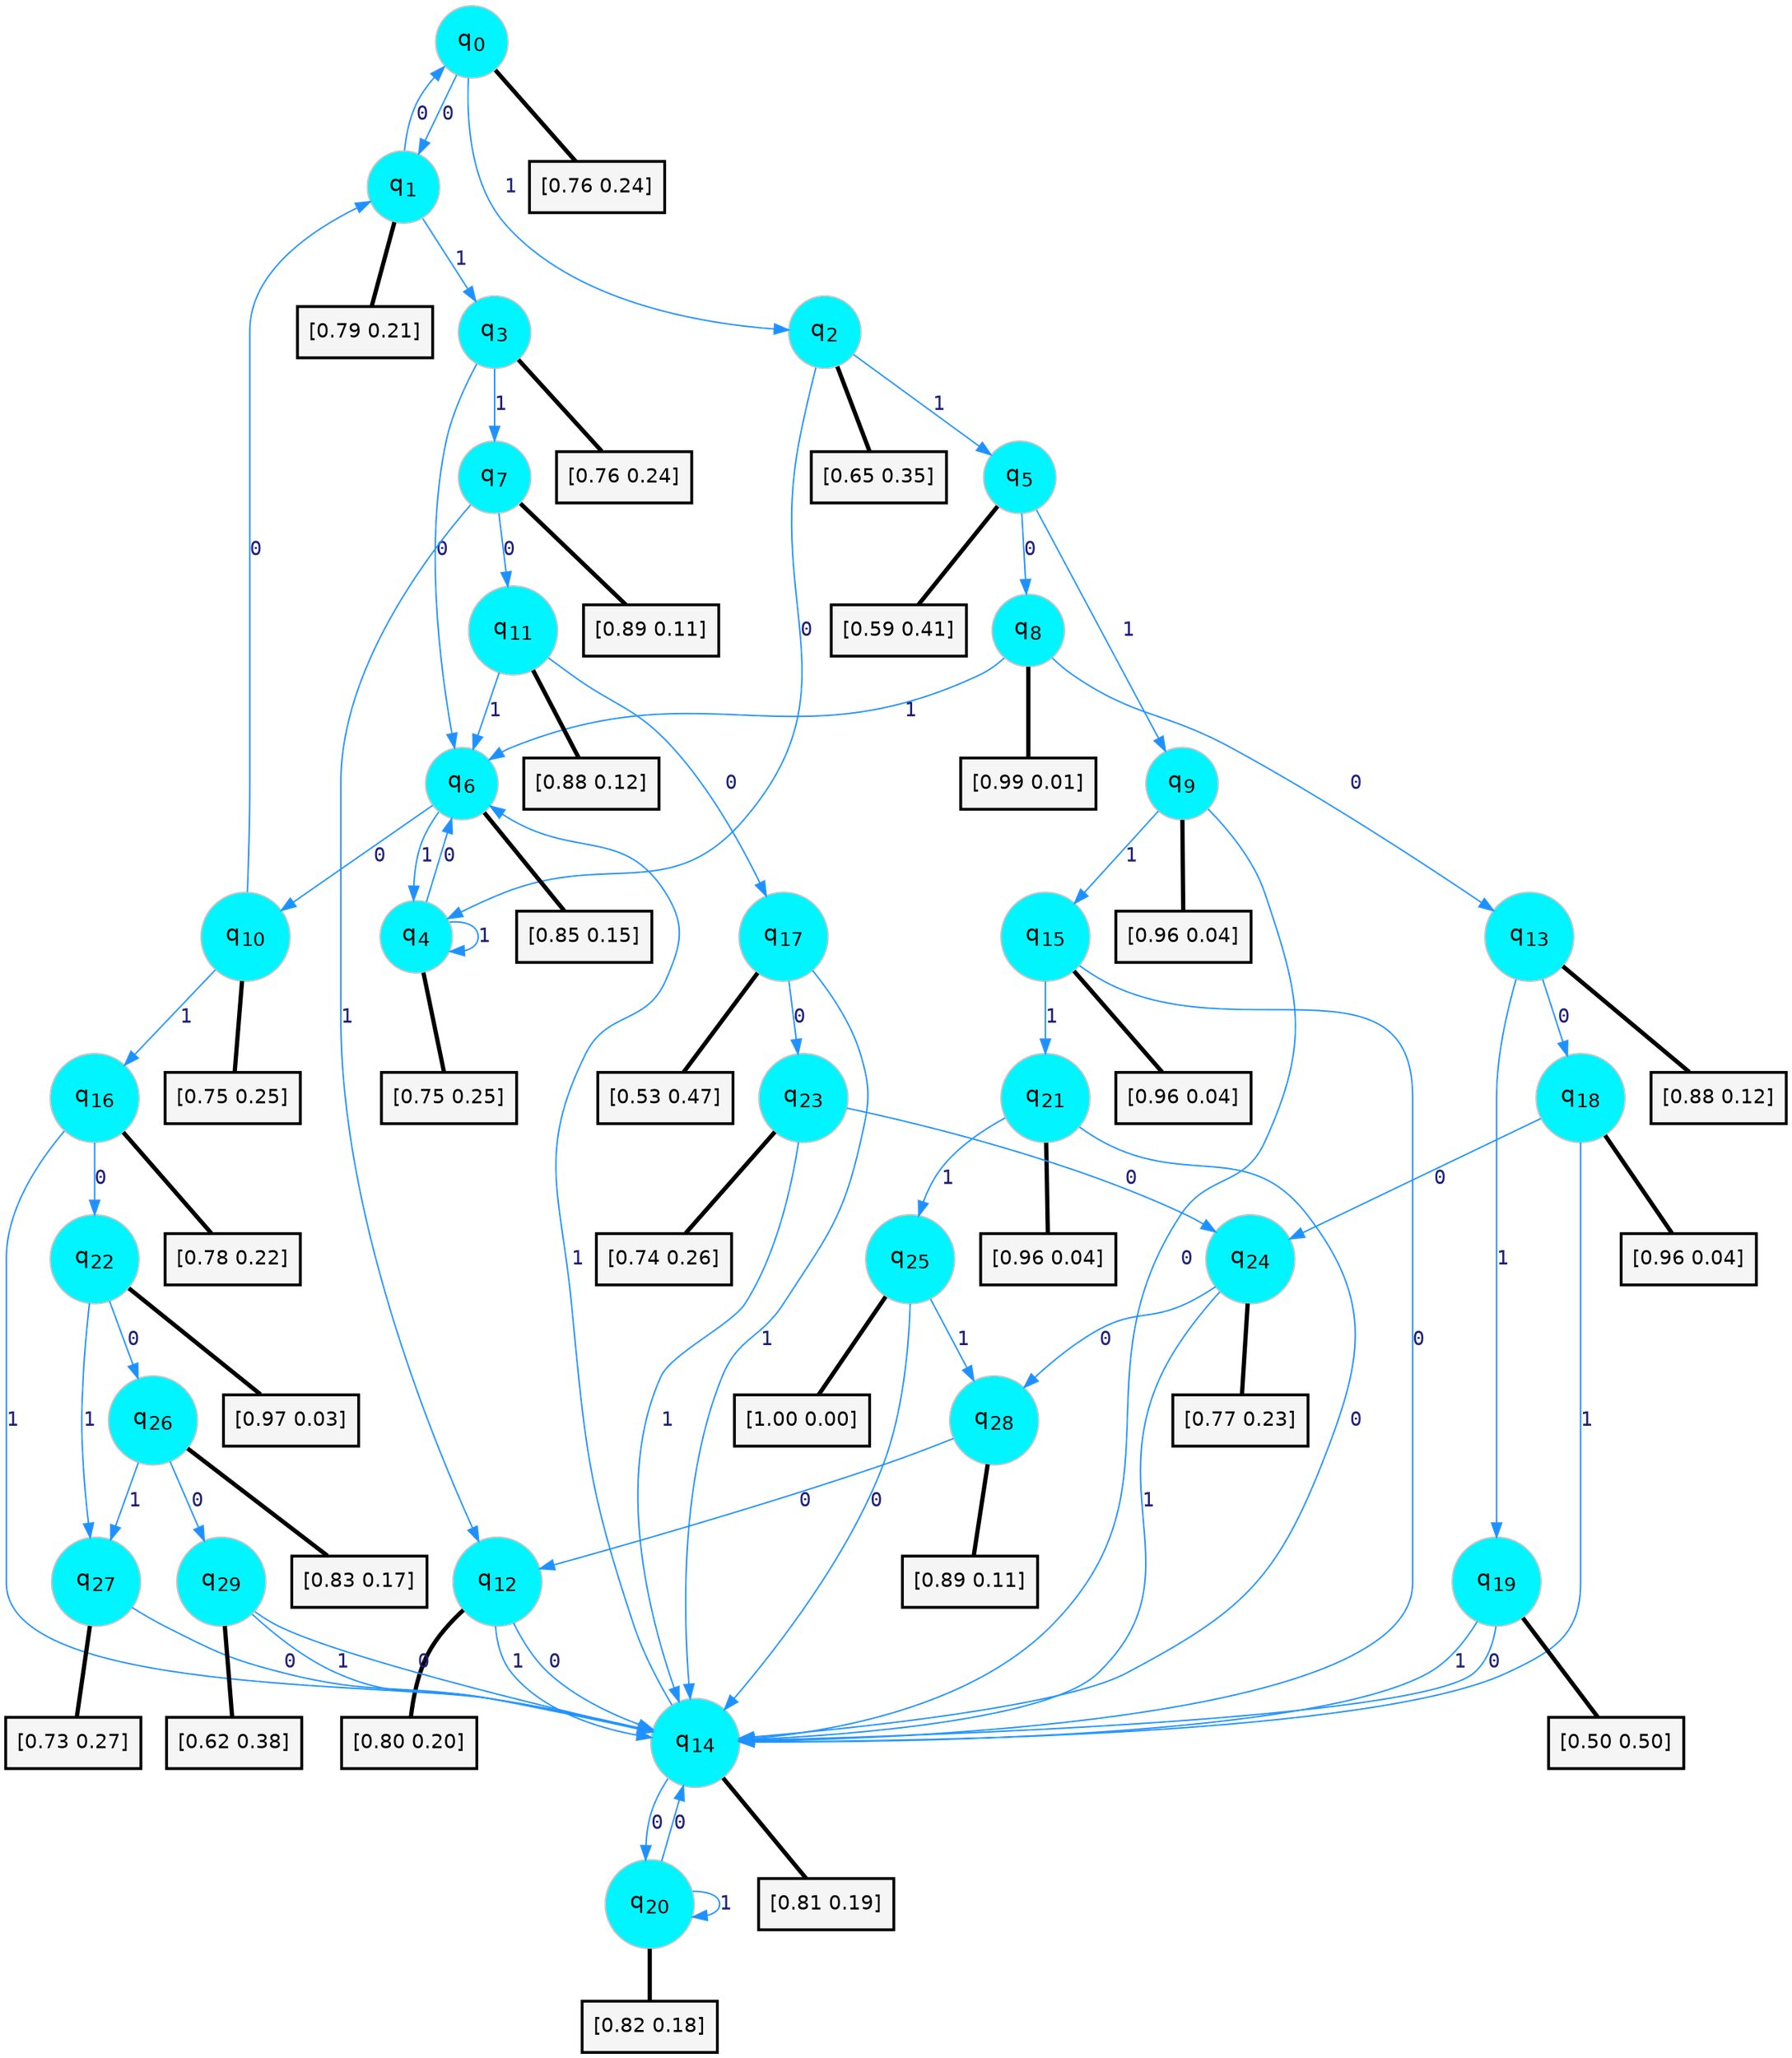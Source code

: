 digraph G {
graph [
bgcolor=transparent, dpi=300, rankdir=TD, size="40,25"];
node [
color=gray, fillcolor=turquoise1, fontcolor=black, fontname=Helvetica, fontsize=16, fontweight=bold, shape=circle, style=filled];
edge [
arrowsize=1, color=dodgerblue1, fontcolor=midnightblue, fontname=courier, fontweight=bold, penwidth=1, style=solid, weight=20];
0[label=<q<SUB>0</SUB>>];
1[label=<q<SUB>1</SUB>>];
2[label=<q<SUB>2</SUB>>];
3[label=<q<SUB>3</SUB>>];
4[label=<q<SUB>4</SUB>>];
5[label=<q<SUB>5</SUB>>];
6[label=<q<SUB>6</SUB>>];
7[label=<q<SUB>7</SUB>>];
8[label=<q<SUB>8</SUB>>];
9[label=<q<SUB>9</SUB>>];
10[label=<q<SUB>10</SUB>>];
11[label=<q<SUB>11</SUB>>];
12[label=<q<SUB>12</SUB>>];
13[label=<q<SUB>13</SUB>>];
14[label=<q<SUB>14</SUB>>];
15[label=<q<SUB>15</SUB>>];
16[label=<q<SUB>16</SUB>>];
17[label=<q<SUB>17</SUB>>];
18[label=<q<SUB>18</SUB>>];
19[label=<q<SUB>19</SUB>>];
20[label=<q<SUB>20</SUB>>];
21[label=<q<SUB>21</SUB>>];
22[label=<q<SUB>22</SUB>>];
23[label=<q<SUB>23</SUB>>];
24[label=<q<SUB>24</SUB>>];
25[label=<q<SUB>25</SUB>>];
26[label=<q<SUB>26</SUB>>];
27[label=<q<SUB>27</SUB>>];
28[label=<q<SUB>28</SUB>>];
29[label=<q<SUB>29</SUB>>];
30[label="[0.76 0.24]", shape=box,fontcolor=black, fontname=Helvetica, fontsize=14, penwidth=2, fillcolor=whitesmoke,color=black];
31[label="[0.79 0.21]", shape=box,fontcolor=black, fontname=Helvetica, fontsize=14, penwidth=2, fillcolor=whitesmoke,color=black];
32[label="[0.65 0.35]", shape=box,fontcolor=black, fontname=Helvetica, fontsize=14, penwidth=2, fillcolor=whitesmoke,color=black];
33[label="[0.76 0.24]", shape=box,fontcolor=black, fontname=Helvetica, fontsize=14, penwidth=2, fillcolor=whitesmoke,color=black];
34[label="[0.75 0.25]", shape=box,fontcolor=black, fontname=Helvetica, fontsize=14, penwidth=2, fillcolor=whitesmoke,color=black];
35[label="[0.59 0.41]", shape=box,fontcolor=black, fontname=Helvetica, fontsize=14, penwidth=2, fillcolor=whitesmoke,color=black];
36[label="[0.85 0.15]", shape=box,fontcolor=black, fontname=Helvetica, fontsize=14, penwidth=2, fillcolor=whitesmoke,color=black];
37[label="[0.89 0.11]", shape=box,fontcolor=black, fontname=Helvetica, fontsize=14, penwidth=2, fillcolor=whitesmoke,color=black];
38[label="[0.99 0.01]", shape=box,fontcolor=black, fontname=Helvetica, fontsize=14, penwidth=2, fillcolor=whitesmoke,color=black];
39[label="[0.96 0.04]", shape=box,fontcolor=black, fontname=Helvetica, fontsize=14, penwidth=2, fillcolor=whitesmoke,color=black];
40[label="[0.75 0.25]", shape=box,fontcolor=black, fontname=Helvetica, fontsize=14, penwidth=2, fillcolor=whitesmoke,color=black];
41[label="[0.88 0.12]", shape=box,fontcolor=black, fontname=Helvetica, fontsize=14, penwidth=2, fillcolor=whitesmoke,color=black];
42[label="[0.80 0.20]", shape=box,fontcolor=black, fontname=Helvetica, fontsize=14, penwidth=2, fillcolor=whitesmoke,color=black];
43[label="[0.88 0.12]", shape=box,fontcolor=black, fontname=Helvetica, fontsize=14, penwidth=2, fillcolor=whitesmoke,color=black];
44[label="[0.81 0.19]", shape=box,fontcolor=black, fontname=Helvetica, fontsize=14, penwidth=2, fillcolor=whitesmoke,color=black];
45[label="[0.96 0.04]", shape=box,fontcolor=black, fontname=Helvetica, fontsize=14, penwidth=2, fillcolor=whitesmoke,color=black];
46[label="[0.78 0.22]", shape=box,fontcolor=black, fontname=Helvetica, fontsize=14, penwidth=2, fillcolor=whitesmoke,color=black];
47[label="[0.53 0.47]", shape=box,fontcolor=black, fontname=Helvetica, fontsize=14, penwidth=2, fillcolor=whitesmoke,color=black];
48[label="[0.96 0.04]", shape=box,fontcolor=black, fontname=Helvetica, fontsize=14, penwidth=2, fillcolor=whitesmoke,color=black];
49[label="[0.50 0.50]", shape=box,fontcolor=black, fontname=Helvetica, fontsize=14, penwidth=2, fillcolor=whitesmoke,color=black];
50[label="[0.82 0.18]", shape=box,fontcolor=black, fontname=Helvetica, fontsize=14, penwidth=2, fillcolor=whitesmoke,color=black];
51[label="[0.96 0.04]", shape=box,fontcolor=black, fontname=Helvetica, fontsize=14, penwidth=2, fillcolor=whitesmoke,color=black];
52[label="[0.97 0.03]", shape=box,fontcolor=black, fontname=Helvetica, fontsize=14, penwidth=2, fillcolor=whitesmoke,color=black];
53[label="[0.74 0.26]", shape=box,fontcolor=black, fontname=Helvetica, fontsize=14, penwidth=2, fillcolor=whitesmoke,color=black];
54[label="[0.77 0.23]", shape=box,fontcolor=black, fontname=Helvetica, fontsize=14, penwidth=2, fillcolor=whitesmoke,color=black];
55[label="[1.00 0.00]", shape=box,fontcolor=black, fontname=Helvetica, fontsize=14, penwidth=2, fillcolor=whitesmoke,color=black];
56[label="[0.83 0.17]", shape=box,fontcolor=black, fontname=Helvetica, fontsize=14, penwidth=2, fillcolor=whitesmoke,color=black];
57[label="[0.73 0.27]", shape=box,fontcolor=black, fontname=Helvetica, fontsize=14, penwidth=2, fillcolor=whitesmoke,color=black];
58[label="[0.89 0.11]", shape=box,fontcolor=black, fontname=Helvetica, fontsize=14, penwidth=2, fillcolor=whitesmoke,color=black];
59[label="[0.62 0.38]", shape=box,fontcolor=black, fontname=Helvetica, fontsize=14, penwidth=2, fillcolor=whitesmoke,color=black];
0->1 [label=0];
0->2 [label=1];
0->30 [arrowhead=none, penwidth=3,color=black];
1->0 [label=0];
1->3 [label=1];
1->31 [arrowhead=none, penwidth=3,color=black];
2->4 [label=0];
2->5 [label=1];
2->32 [arrowhead=none, penwidth=3,color=black];
3->6 [label=0];
3->7 [label=1];
3->33 [arrowhead=none, penwidth=3,color=black];
4->6 [label=0];
4->4 [label=1];
4->34 [arrowhead=none, penwidth=3,color=black];
5->8 [label=0];
5->9 [label=1];
5->35 [arrowhead=none, penwidth=3,color=black];
6->10 [label=0];
6->4 [label=1];
6->36 [arrowhead=none, penwidth=3,color=black];
7->11 [label=0];
7->12 [label=1];
7->37 [arrowhead=none, penwidth=3,color=black];
8->13 [label=0];
8->6 [label=1];
8->38 [arrowhead=none, penwidth=3,color=black];
9->14 [label=0];
9->15 [label=1];
9->39 [arrowhead=none, penwidth=3,color=black];
10->1 [label=0];
10->16 [label=1];
10->40 [arrowhead=none, penwidth=3,color=black];
11->17 [label=0];
11->6 [label=1];
11->41 [arrowhead=none, penwidth=3,color=black];
12->14 [label=0];
12->14 [label=1];
12->42 [arrowhead=none, penwidth=3,color=black];
13->18 [label=0];
13->19 [label=1];
13->43 [arrowhead=none, penwidth=3,color=black];
14->20 [label=0];
14->6 [label=1];
14->44 [arrowhead=none, penwidth=3,color=black];
15->14 [label=0];
15->21 [label=1];
15->45 [arrowhead=none, penwidth=3,color=black];
16->22 [label=0];
16->14 [label=1];
16->46 [arrowhead=none, penwidth=3,color=black];
17->23 [label=0];
17->14 [label=1];
17->47 [arrowhead=none, penwidth=3,color=black];
18->24 [label=0];
18->14 [label=1];
18->48 [arrowhead=none, penwidth=3,color=black];
19->14 [label=0];
19->14 [label=1];
19->49 [arrowhead=none, penwidth=3,color=black];
20->14 [label=0];
20->20 [label=1];
20->50 [arrowhead=none, penwidth=3,color=black];
21->14 [label=0];
21->25 [label=1];
21->51 [arrowhead=none, penwidth=3,color=black];
22->26 [label=0];
22->27 [label=1];
22->52 [arrowhead=none, penwidth=3,color=black];
23->24 [label=0];
23->14 [label=1];
23->53 [arrowhead=none, penwidth=3,color=black];
24->28 [label=0];
24->14 [label=1];
24->54 [arrowhead=none, penwidth=3,color=black];
25->14 [label=0];
25->28 [label=1];
25->55 [arrowhead=none, penwidth=3,color=black];
26->29 [label=0];
26->27 [label=1];
26->56 [arrowhead=none, penwidth=3,color=black];
27->14 [label=0];
27->57 [arrowhead=none, penwidth=3,color=black];
28->12 [label=0];
28->58 [arrowhead=none, penwidth=3,color=black];
29->14 [label=0];
29->14 [label=1];
29->59 [arrowhead=none, penwidth=3,color=black];
}

